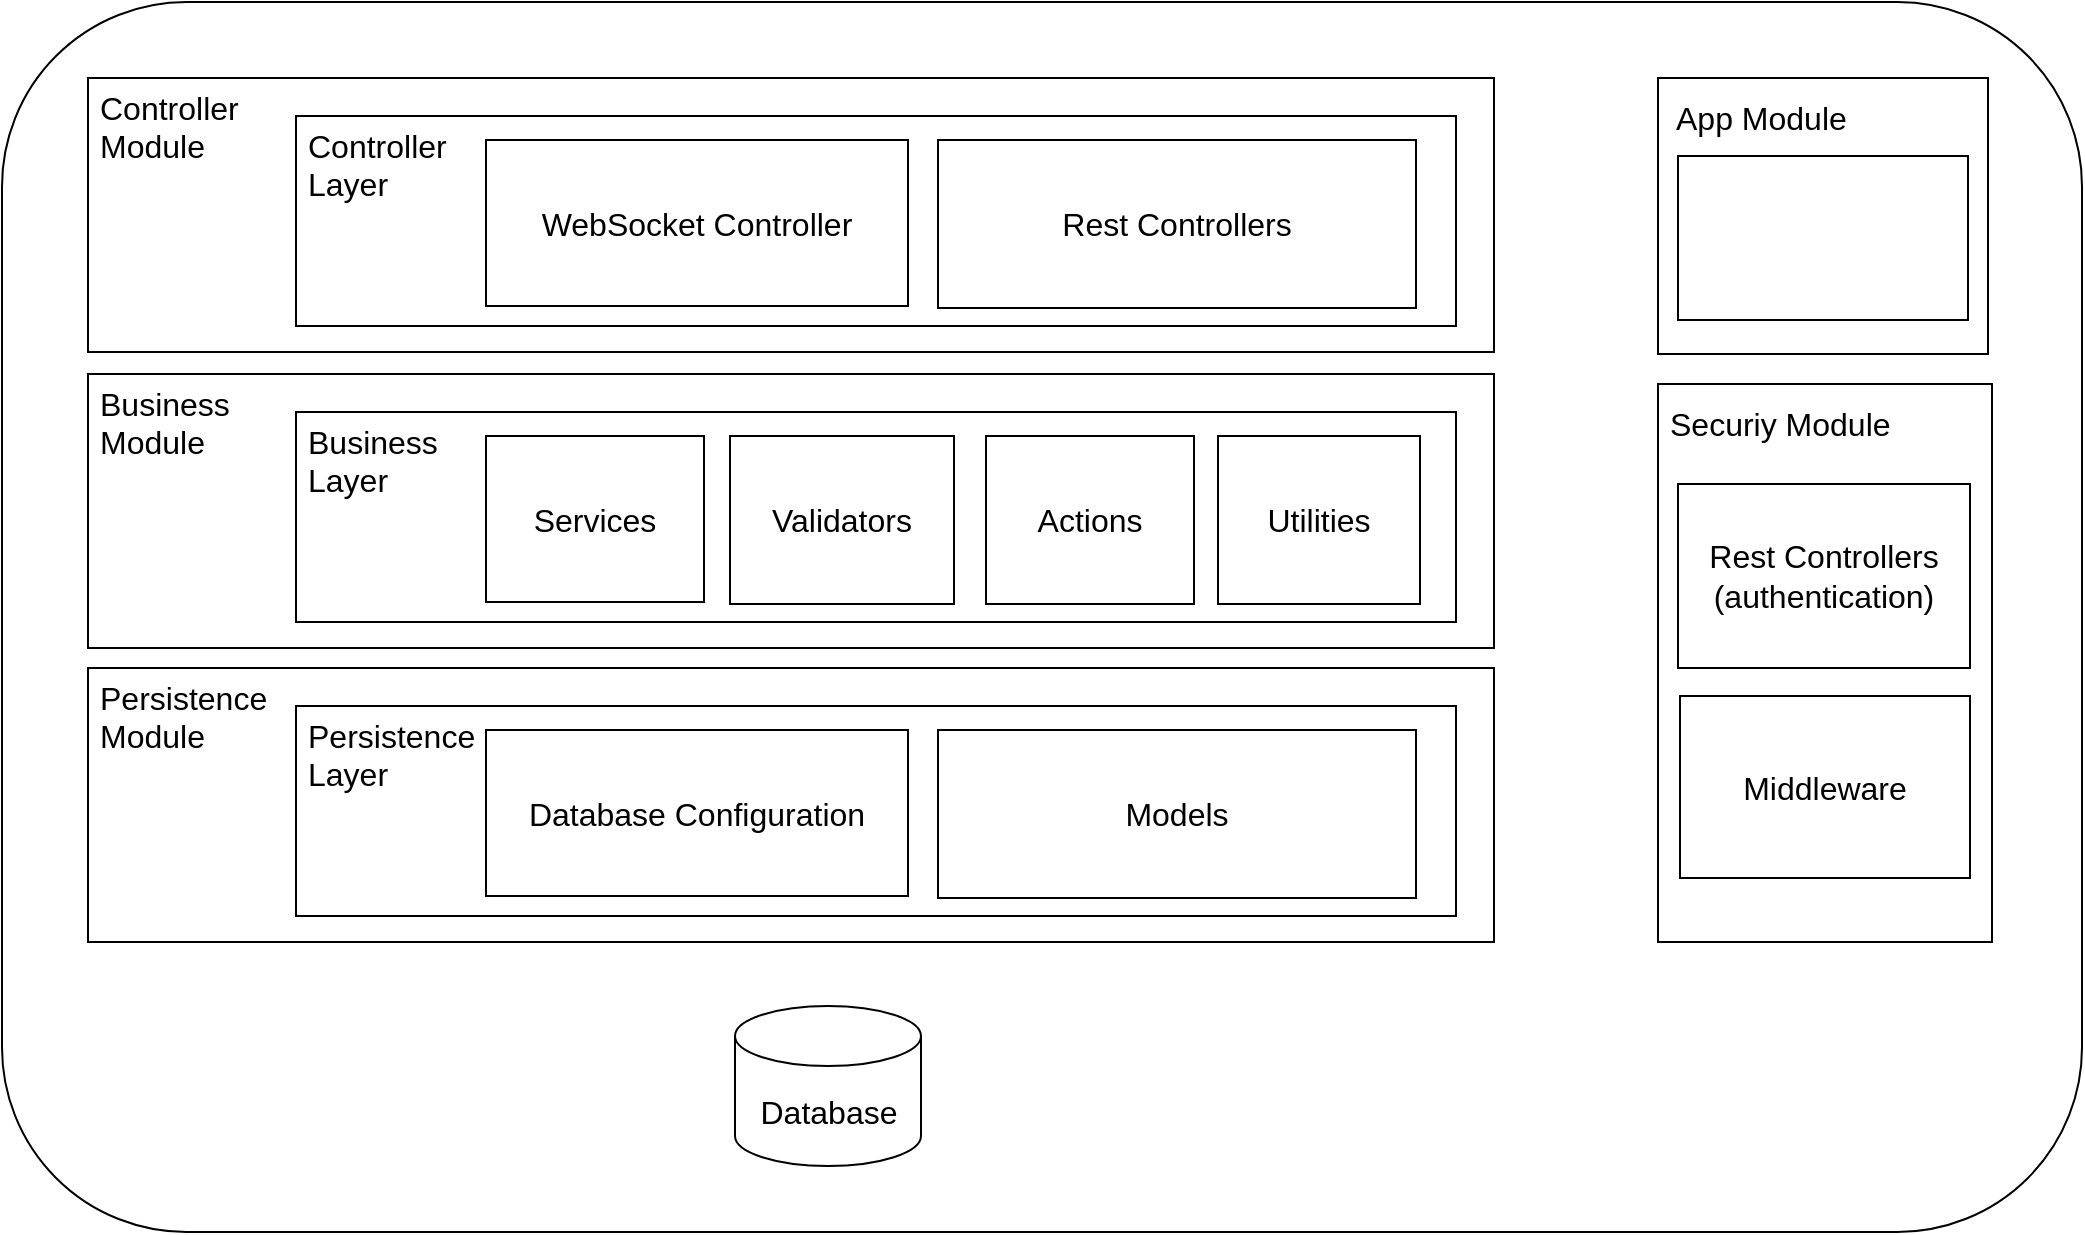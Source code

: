 <mxfile version="21.6.9" type="github">
  <diagram name="Pagina-1" id="Rz11SaxyFHFlV68xUCTk">
    <mxGraphModel dx="2217" dy="891" grid="0" gridSize="10" guides="1" tooltips="1" connect="1" arrows="1" fold="1" page="0" pageScale="1" pageWidth="827" pageHeight="1169" math="0" shadow="0">
      <root>
        <mxCell id="0" />
        <mxCell id="1" parent="0" />
        <mxCell id="YbO449KEMZVcwZ-ZlikX-4" value="" style="rounded=1;whiteSpace=wrap;html=1;fontSize=16;gradientColor=none;fillColor=none;" vertex="1" parent="1">
          <mxGeometry x="-709" y="84" width="1040" height="615" as="geometry" />
        </mxCell>
        <mxCell id="YbO449KEMZVcwZ-ZlikX-1" value="Database" style="shape=cylinder3;whiteSpace=wrap;html=1;boundedLbl=1;backgroundOutline=1;size=15;fontSize=16;" vertex="1" parent="1">
          <mxGeometry x="-342.5" y="586" width="93" height="80" as="geometry" />
        </mxCell>
        <mxCell id="YbO449KEMZVcwZ-ZlikX-3" style="edgeStyle=none;curved=1;rounded=0;orthogonalLoop=1;jettySize=auto;html=1;exitX=0.5;exitY=1;exitDx=0;exitDy=0;exitPerimeter=0;fontSize=12;startSize=8;endSize=8;" edge="1" parent="1" source="YbO449KEMZVcwZ-ZlikX-1" target="YbO449KEMZVcwZ-ZlikX-1">
          <mxGeometry relative="1" as="geometry" />
        </mxCell>
        <mxCell id="YbO449KEMZVcwZ-ZlikX-10" value="" style="group" vertex="1" connectable="0" parent="1">
          <mxGeometry x="-666" y="122" width="703" height="137" as="geometry" />
        </mxCell>
        <mxCell id="YbO449KEMZVcwZ-ZlikX-5" value="Controller &lt;br&gt;Module" style="rounded=0;whiteSpace=wrap;html=1;fontSize=16;verticalAlign=top;align=left;spacing=1;spacingLeft=5;" vertex="1" parent="YbO449KEMZVcwZ-ZlikX-10">
          <mxGeometry width="703" height="137" as="geometry" />
        </mxCell>
        <mxCell id="YbO449KEMZVcwZ-ZlikX-6" value="Controller &lt;br&gt;Layer" style="rounded=0;whiteSpace=wrap;html=1;fontSize=16;verticalAlign=top;align=left;spacing=1;spacingLeft=5;" vertex="1" parent="YbO449KEMZVcwZ-ZlikX-10">
          <mxGeometry x="104" y="19" width="580" height="105" as="geometry" />
        </mxCell>
        <mxCell id="YbO449KEMZVcwZ-ZlikX-7" value="WebSocket Controller" style="rounded=0;whiteSpace=wrap;html=1;fontSize=16;" vertex="1" parent="YbO449KEMZVcwZ-ZlikX-10">
          <mxGeometry x="199" y="31" width="211" height="83" as="geometry" />
        </mxCell>
        <mxCell id="YbO449KEMZVcwZ-ZlikX-9" value="Rest Controllers" style="rounded=0;whiteSpace=wrap;html=1;fontSize=16;" vertex="1" parent="YbO449KEMZVcwZ-ZlikX-10">
          <mxGeometry x="425" y="31" width="239" height="84" as="geometry" />
        </mxCell>
        <mxCell id="YbO449KEMZVcwZ-ZlikX-11" value="" style="group" vertex="1" connectable="0" parent="1">
          <mxGeometry x="-666" y="270" width="703" height="137" as="geometry" />
        </mxCell>
        <mxCell id="YbO449KEMZVcwZ-ZlikX-19" value="" style="group" vertex="1" connectable="0" parent="YbO449KEMZVcwZ-ZlikX-11">
          <mxGeometry width="703" height="137" as="geometry" />
        </mxCell>
        <mxCell id="YbO449KEMZVcwZ-ZlikX-12" value="Business&lt;br&gt;Module" style="rounded=0;whiteSpace=wrap;html=1;fontSize=16;verticalAlign=top;align=left;spacing=1;spacingLeft=5;" vertex="1" parent="YbO449KEMZVcwZ-ZlikX-19">
          <mxGeometry width="703" height="137" as="geometry" />
        </mxCell>
        <mxCell id="YbO449KEMZVcwZ-ZlikX-13" value="Business&lt;br&gt;Layer" style="rounded=0;whiteSpace=wrap;html=1;fontSize=16;verticalAlign=top;align=left;spacing=1;spacingLeft=5;" vertex="1" parent="YbO449KEMZVcwZ-ZlikX-19">
          <mxGeometry x="104" y="19" width="580" height="105" as="geometry" />
        </mxCell>
        <mxCell id="YbO449KEMZVcwZ-ZlikX-14" value="Services" style="rounded=0;whiteSpace=wrap;html=1;fontSize=16;" vertex="1" parent="YbO449KEMZVcwZ-ZlikX-19">
          <mxGeometry x="199" y="31" width="109" height="83" as="geometry" />
        </mxCell>
        <mxCell id="YbO449KEMZVcwZ-ZlikX-15" value="Validators" style="rounded=0;whiteSpace=wrap;html=1;fontSize=16;" vertex="1" parent="YbO449KEMZVcwZ-ZlikX-19">
          <mxGeometry x="321" y="31" width="112" height="84" as="geometry" />
        </mxCell>
        <mxCell id="YbO449KEMZVcwZ-ZlikX-16" value="Utilities" style="rounded=0;whiteSpace=wrap;html=1;fontSize=16;" vertex="1" parent="YbO449KEMZVcwZ-ZlikX-19">
          <mxGeometry x="565" y="31" width="101" height="84" as="geometry" />
        </mxCell>
        <mxCell id="YbO449KEMZVcwZ-ZlikX-17" value="Actions" style="rounded=0;whiteSpace=wrap;html=1;fontSize=16;" vertex="1" parent="YbO449KEMZVcwZ-ZlikX-19">
          <mxGeometry x="449" y="31" width="104" height="84" as="geometry" />
        </mxCell>
        <mxCell id="YbO449KEMZVcwZ-ZlikX-18" style="edgeStyle=none;curved=1;rounded=0;orthogonalLoop=1;jettySize=auto;html=1;exitX=0.5;exitY=1;exitDx=0;exitDy=0;exitPerimeter=0;fontSize=12;startSize=8;endSize=8;" edge="1" parent="1" source="YbO449KEMZVcwZ-ZlikX-1" target="YbO449KEMZVcwZ-ZlikX-1">
          <mxGeometry relative="1" as="geometry" />
        </mxCell>
        <mxCell id="YbO449KEMZVcwZ-ZlikX-20" value="" style="group" vertex="1" connectable="0" parent="1">
          <mxGeometry x="-666" y="417" width="703" height="137" as="geometry" />
        </mxCell>
        <mxCell id="YbO449KEMZVcwZ-ZlikX-21" value="Persistence&lt;br&gt;Module" style="rounded=0;whiteSpace=wrap;html=1;fontSize=16;verticalAlign=top;align=left;spacing=1;spacingLeft=5;" vertex="1" parent="YbO449KEMZVcwZ-ZlikX-20">
          <mxGeometry width="703" height="137" as="geometry" />
        </mxCell>
        <mxCell id="YbO449KEMZVcwZ-ZlikX-22" value="Persistence&lt;br&gt;Layer" style="rounded=0;whiteSpace=wrap;html=1;fontSize=16;verticalAlign=top;align=left;spacing=1;spacingLeft=5;" vertex="1" parent="YbO449KEMZVcwZ-ZlikX-20">
          <mxGeometry x="104" y="19" width="580" height="105" as="geometry" />
        </mxCell>
        <mxCell id="YbO449KEMZVcwZ-ZlikX-23" value="Database Configuration" style="rounded=0;whiteSpace=wrap;html=1;fontSize=16;" vertex="1" parent="YbO449KEMZVcwZ-ZlikX-20">
          <mxGeometry x="199" y="31" width="211" height="83" as="geometry" />
        </mxCell>
        <mxCell id="YbO449KEMZVcwZ-ZlikX-24" value="Models" style="rounded=0;whiteSpace=wrap;html=1;fontSize=16;" vertex="1" parent="YbO449KEMZVcwZ-ZlikX-20">
          <mxGeometry x="425" y="31" width="239" height="84" as="geometry" />
        </mxCell>
        <mxCell id="YbO449KEMZVcwZ-ZlikX-26" value="Securiy Module" style="rounded=0;whiteSpace=wrap;html=1;fontSize=16;align=left;verticalAlign=top;spacing=6;" vertex="1" parent="1">
          <mxGeometry x="119" y="275" width="167" height="279" as="geometry" />
        </mxCell>
        <mxCell id="YbO449KEMZVcwZ-ZlikX-27" value="Rest Controllers&lt;br&gt;(authentication)" style="rounded=0;whiteSpace=wrap;html=1;fontSize=16;" vertex="1" parent="1">
          <mxGeometry x="129" y="325" width="146" height="92" as="geometry" />
        </mxCell>
        <mxCell id="YbO449KEMZVcwZ-ZlikX-29" value="Middleware" style="rounded=0;whiteSpace=wrap;html=1;fontSize=16;" vertex="1" parent="1">
          <mxGeometry x="130" y="431" width="145" height="91" as="geometry" />
        </mxCell>
        <mxCell id="YbO449KEMZVcwZ-ZlikX-31" value="App Module" style="rounded=0;whiteSpace=wrap;html=1;fontSize=16;verticalAlign=top;align=left;spacing=6;spacingLeft=3;" vertex="1" parent="1">
          <mxGeometry x="119" y="122" width="165" height="138" as="geometry" />
        </mxCell>
        <mxCell id="YbO449KEMZVcwZ-ZlikX-32" value="" style="rounded=0;whiteSpace=wrap;html=1;fontSize=16;" vertex="1" parent="1">
          <mxGeometry x="129" y="161" width="145" height="82" as="geometry" />
        </mxCell>
      </root>
    </mxGraphModel>
  </diagram>
</mxfile>
